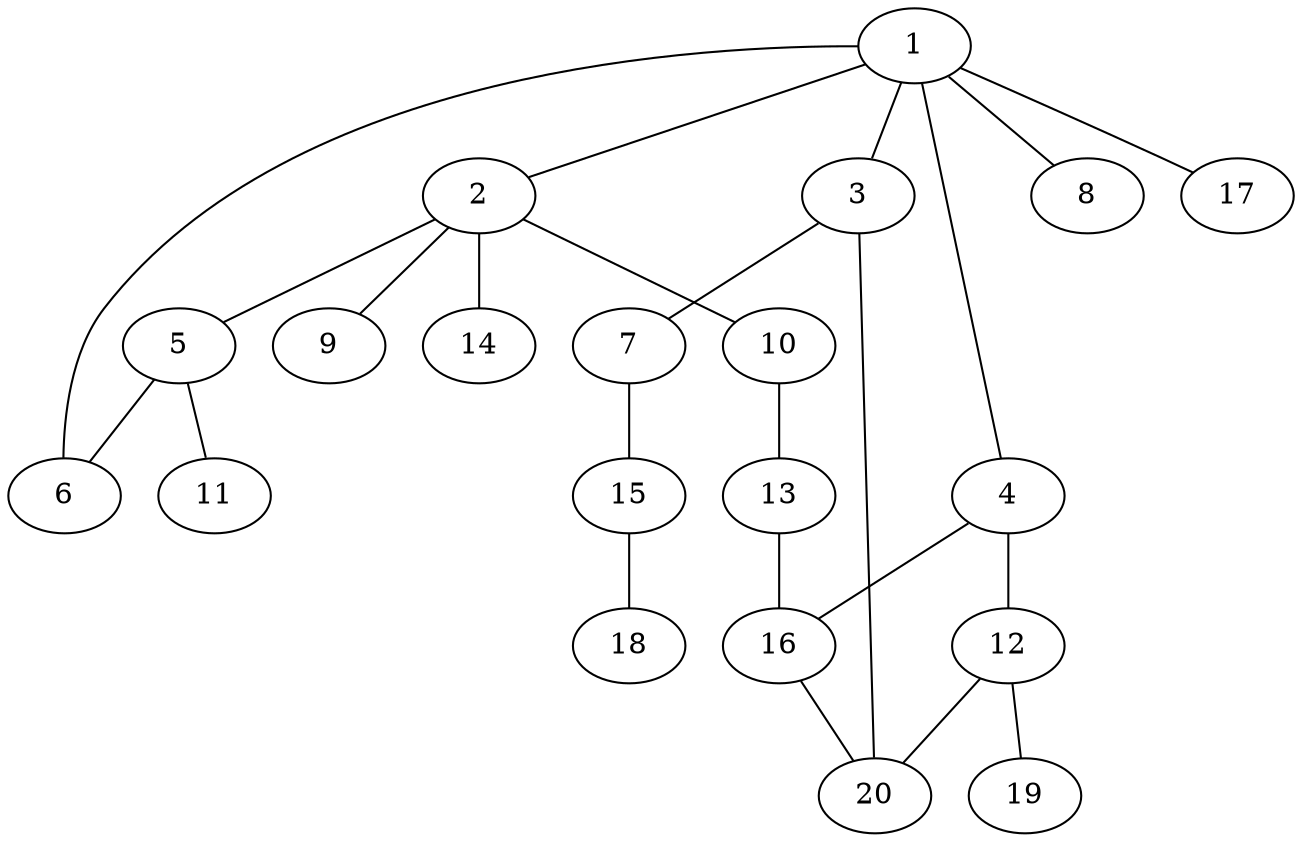 graph graphname {1--2
1--3
1--4
1--6
1--8
1--17
2--5
2--9
2--10
2--14
3--7
3--20
4--12
4--16
5--6
5--11
7--15
10--13
12--19
12--20
13--16
15--18
16--20
}